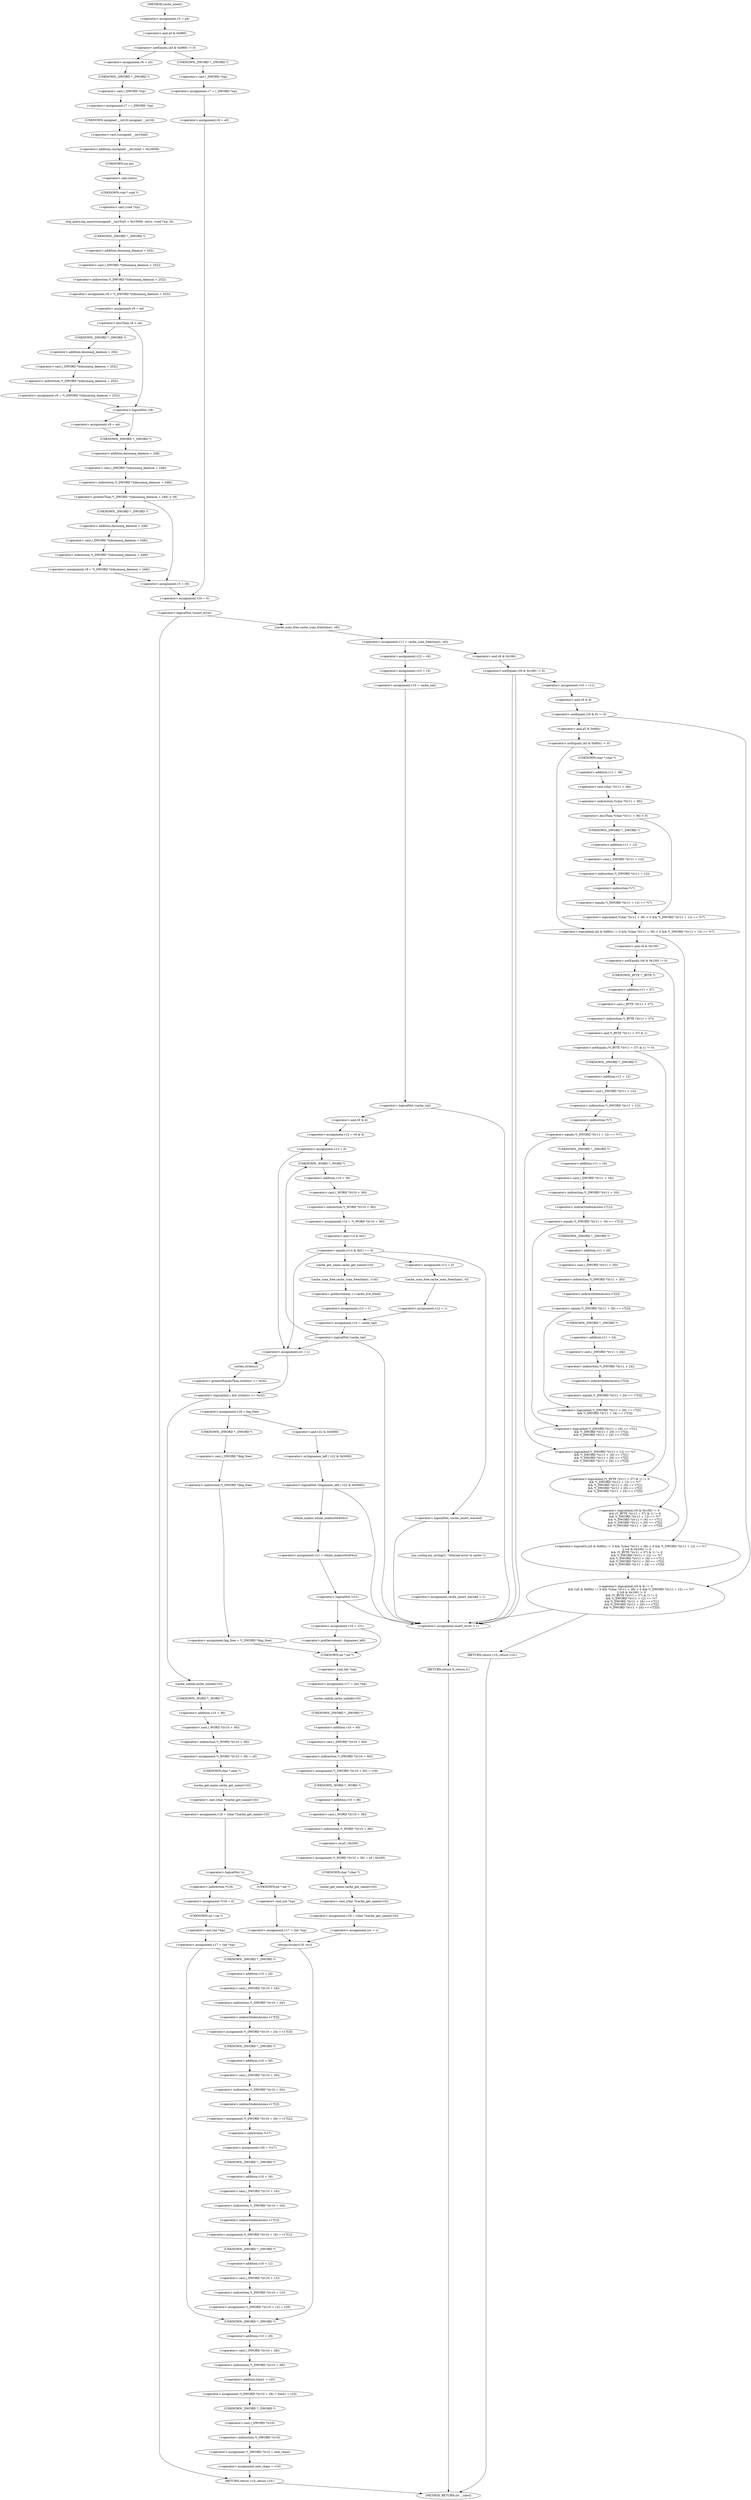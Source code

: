 digraph cache_insert {  
"1000144" [label = "(<operator>.assignment,v5 = a4)" ]
"1000148" [label = "(<operator>.notEquals,(a5 & 0x980) != 0)" ]
"1000149" [label = "(<operator>.and,a5 & 0x980)" ]
"1000154" [label = "(<operator>.assignment,v6 = a5)" ]
"1000157" [label = "(<operator>.assignment,v7 = (_DWORD *)cp)" ]
"1000159" [label = "(<operator>.cast,(_DWORD *)cp)" ]
"1000160" [label = "(UNKNOWN,_DWORD *,_DWORD *)" ]
"1000162" [label = "(log_query,log_query((unsigned __int16)a5 + 0x10000, (int)s, (void *)cp, 0))" ]
"1000163" [label = "(<operator>.addition,(unsigned __int16)a5 + 0x10000)" ]
"1000164" [label = "(<operator>.cast,(unsigned __int16)a5)" ]
"1000165" [label = "(UNKNOWN,unsigned __int16,unsigned __int16)" ]
"1000168" [label = "(<operator>.cast,(int)s)" ]
"1000169" [label = "(UNKNOWN,int,int)" ]
"1000171" [label = "(<operator>.cast,(void *)cp)" ]
"1000172" [label = "(UNKNOWN,void *,void *)" ]
"1000175" [label = "(<operator>.assignment,v8 = *(_DWORD *)(dnsmasq_daemon + 252))" ]
"1000177" [label = "(<operator>.indirection,*(_DWORD *)(dnsmasq_daemon + 252))" ]
"1000178" [label = "(<operator>.cast,(_DWORD *)(dnsmasq_daemon + 252))" ]
"1000179" [label = "(UNKNOWN,_DWORD *,_DWORD *)" ]
"1000180" [label = "(<operator>.addition,dnsmasq_daemon + 252)" ]
"1000183" [label = "(<operator>.assignment,v9 = a4)" ]
"1000187" [label = "(<operator>.lessThan,v8 < a4)" ]
"1000190" [label = "(<operator>.assignment,v9 = *(_DWORD *)(dnsmasq_daemon + 252))" ]
"1000192" [label = "(<operator>.indirection,*(_DWORD *)(dnsmasq_daemon + 252))" ]
"1000193" [label = "(<operator>.cast,(_DWORD *)(dnsmasq_daemon + 252))" ]
"1000194" [label = "(UNKNOWN,_DWORD *,_DWORD *)" ]
"1000195" [label = "(<operator>.addition,dnsmasq_daemon + 252)" ]
"1000199" [label = "(<operator>.logicalNot,!v8)" ]
"1000201" [label = "(<operator>.assignment,v9 = a4)" ]
"1000205" [label = "(<operator>.greaterThan,*(_DWORD *)(dnsmasq_daemon + 248) > v9)" ]
"1000206" [label = "(<operator>.indirection,*(_DWORD *)(dnsmasq_daemon + 248))" ]
"1000207" [label = "(<operator>.cast,(_DWORD *)(dnsmasq_daemon + 248))" ]
"1000208" [label = "(UNKNOWN,_DWORD *,_DWORD *)" ]
"1000209" [label = "(<operator>.addition,dnsmasq_daemon + 248)" ]
"1000213" [label = "(<operator>.assignment,v9 = *(_DWORD *)(dnsmasq_daemon + 248))" ]
"1000215" [label = "(<operator>.indirection,*(_DWORD *)(dnsmasq_daemon + 248))" ]
"1000216" [label = "(<operator>.cast,(_DWORD *)(dnsmasq_daemon + 248))" ]
"1000217" [label = "(UNKNOWN,_DWORD *,_DWORD *)" ]
"1000218" [label = "(<operator>.addition,dnsmasq_daemon + 248)" ]
"1000221" [label = "(<operator>.assignment,v5 = v9)" ]
"1000226" [label = "(<operator>.assignment,v7 = (_DWORD *)cp)" ]
"1000228" [label = "(<operator>.cast,(_DWORD *)cp)" ]
"1000229" [label = "(UNKNOWN,_DWORD *,_DWORD *)" ]
"1000231" [label = "(<operator>.assignment,v6 = a5)" ]
"1000234" [label = "(<operator>.assignment,v10 = 0)" ]
"1000238" [label = "(<operator>.logicalNot,!insert_error)" ]
"1000241" [label = "(<operator>.assignment,v11 = cache_scan_free(time1, v6))" ]
"1000243" [label = "(cache_scan_free,cache_scan_free(time1, v6))" ]
"1000250" [label = "(<operator>.notEquals,(v6 & 0x180) != 0)" ]
"1000251" [label = "(<operator>.and,v6 & 0x180)" ]
"1000259" [label = "(<operator>.assignment,v10 = v11)" ]
"1000263" [label = "(<operator>.logicalAnd,(v6 & 8) != 0\n            && ((a5 & 0x80u) != 0 && *(char *)(v11 + 36) < 0 && *(_DWORD *)(v11 + 12) == *v7\n             || (v6 & 0x100) != 0\n             && (*(_BYTE *)(v11 + 37) & 1) != 0\n             && *(_DWORD *)(v11 + 12) == *v7\n             && *(_DWORD *)(v11 + 16) == v7[1]\n             && *(_DWORD *)(v11 + 20) == v7[2]\n             && *(_DWORD *)(v11 + 24) == v7[3]))" ]
"1000264" [label = "(<operator>.notEquals,(v6 & 8) != 0)" ]
"1000265" [label = "(<operator>.and,v6 & 8)" ]
"1000269" [label = "(<operator>.logicalOr,(a5 & 0x80u) != 0 && *(char *)(v11 + 36) < 0 && *(_DWORD *)(v11 + 12) == *v7\n             || (v6 & 0x100) != 0\n             && (*(_BYTE *)(v11 + 37) & 1) != 0\n             && *(_DWORD *)(v11 + 12) == *v7\n             && *(_DWORD *)(v11 + 16) == v7[1]\n             && *(_DWORD *)(v11 + 20) == v7[2]\n             && *(_DWORD *)(v11 + 24) == v7[3])" ]
"1000270" [label = "(<operator>.logicalAnd,(a5 & 0x80u) != 0 && *(char *)(v11 + 36) < 0 && *(_DWORD *)(v11 + 12) == *v7)" ]
"1000271" [label = "(<operator>.notEquals,(a5 & 0x80u) != 0)" ]
"1000272" [label = "(<operator>.and,a5 & 0x80u)" ]
"1000276" [label = "(<operator>.logicalAnd,*(char *)(v11 + 36) < 0 && *(_DWORD *)(v11 + 12) == *v7)" ]
"1000277" [label = "(<operator>.lessThan,*(char *)(v11 + 36) < 0)" ]
"1000278" [label = "(<operator>.indirection,*(char *)(v11 + 36))" ]
"1000279" [label = "(<operator>.cast,(char *)(v11 + 36))" ]
"1000280" [label = "(UNKNOWN,char *,char *)" ]
"1000281" [label = "(<operator>.addition,v11 + 36)" ]
"1000285" [label = "(<operator>.equals,*(_DWORD *)(v11 + 12) == *v7)" ]
"1000286" [label = "(<operator>.indirection,*(_DWORD *)(v11 + 12))" ]
"1000287" [label = "(<operator>.cast,(_DWORD *)(v11 + 12))" ]
"1000288" [label = "(UNKNOWN,_DWORD *,_DWORD *)" ]
"1000289" [label = "(<operator>.addition,v11 + 12)" ]
"1000292" [label = "(<operator>.indirection,*v7)" ]
"1000294" [label = "(<operator>.logicalAnd,(v6 & 0x100) != 0\n             && (*(_BYTE *)(v11 + 37) & 1) != 0\n             && *(_DWORD *)(v11 + 12) == *v7\n             && *(_DWORD *)(v11 + 16) == v7[1]\n             && *(_DWORD *)(v11 + 20) == v7[2]\n             && *(_DWORD *)(v11 + 24) == v7[3])" ]
"1000295" [label = "(<operator>.notEquals,(v6 & 0x100) != 0)" ]
"1000296" [label = "(<operator>.and,v6 & 0x100)" ]
"1000300" [label = "(<operator>.logicalAnd,(*(_BYTE *)(v11 + 37) & 1) != 0\n             && *(_DWORD *)(v11 + 12) == *v7\n             && *(_DWORD *)(v11 + 16) == v7[1]\n             && *(_DWORD *)(v11 + 20) == v7[2]\n             && *(_DWORD *)(v11 + 24) == v7[3])" ]
"1000301" [label = "(<operator>.notEquals,(*(_BYTE *)(v11 + 37) & 1) != 0)" ]
"1000302" [label = "(<operator>.and,*(_BYTE *)(v11 + 37) & 1)" ]
"1000303" [label = "(<operator>.indirection,*(_BYTE *)(v11 + 37))" ]
"1000304" [label = "(<operator>.cast,(_BYTE *)(v11 + 37))" ]
"1000305" [label = "(UNKNOWN,_BYTE *,_BYTE *)" ]
"1000306" [label = "(<operator>.addition,v11 + 37)" ]
"1000311" [label = "(<operator>.logicalAnd,*(_DWORD *)(v11 + 12) == *v7\n             && *(_DWORD *)(v11 + 16) == v7[1]\n             && *(_DWORD *)(v11 + 20) == v7[2]\n             && *(_DWORD *)(v11 + 24) == v7[3])" ]
"1000312" [label = "(<operator>.equals,*(_DWORD *)(v11 + 12) == *v7)" ]
"1000313" [label = "(<operator>.indirection,*(_DWORD *)(v11 + 12))" ]
"1000314" [label = "(<operator>.cast,(_DWORD *)(v11 + 12))" ]
"1000315" [label = "(UNKNOWN,_DWORD *,_DWORD *)" ]
"1000316" [label = "(<operator>.addition,v11 + 12)" ]
"1000319" [label = "(<operator>.indirection,*v7)" ]
"1000321" [label = "(<operator>.logicalAnd,*(_DWORD *)(v11 + 16) == v7[1]\n             && *(_DWORD *)(v11 + 20) == v7[2]\n             && *(_DWORD *)(v11 + 24) == v7[3])" ]
"1000322" [label = "(<operator>.equals,*(_DWORD *)(v11 + 16) == v7[1])" ]
"1000323" [label = "(<operator>.indirection,*(_DWORD *)(v11 + 16))" ]
"1000324" [label = "(<operator>.cast,(_DWORD *)(v11 + 16))" ]
"1000325" [label = "(UNKNOWN,_DWORD *,_DWORD *)" ]
"1000326" [label = "(<operator>.addition,v11 + 16)" ]
"1000329" [label = "(<operator>.indirectIndexAccess,v7[1])" ]
"1000332" [label = "(<operator>.logicalAnd,*(_DWORD *)(v11 + 20) == v7[2]\n             && *(_DWORD *)(v11 + 24) == v7[3])" ]
"1000333" [label = "(<operator>.equals,*(_DWORD *)(v11 + 20) == v7[2])" ]
"1000334" [label = "(<operator>.indirection,*(_DWORD *)(v11 + 20))" ]
"1000335" [label = "(<operator>.cast,(_DWORD *)(v11 + 20))" ]
"1000336" [label = "(UNKNOWN,_DWORD *,_DWORD *)" ]
"1000337" [label = "(<operator>.addition,v11 + 20)" ]
"1000340" [label = "(<operator>.indirectIndexAccess,v7[2])" ]
"1000343" [label = "(<operator>.equals,*(_DWORD *)(v11 + 24) == v7[3])" ]
"1000344" [label = "(<operator>.indirection,*(_DWORD *)(v11 + 24))" ]
"1000345" [label = "(<operator>.cast,(_DWORD *)(v11 + 24))" ]
"1000346" [label = "(UNKNOWN,_DWORD *,_DWORD *)" ]
"1000347" [label = "(<operator>.addition,v11 + 24)" ]
"1000350" [label = "(<operator>.indirectIndexAccess,v7[3])" ]
"1000354" [label = "(RETURN,return v10;,return v10;)" ]
"1000357" [label = "(<operator>.assignment,insert_error = 1)" ]
"1000360" [label = "(RETURN,return 0;,return 0;)" ]
"1000362" [label = "(<operator>.assignment,v22 = v6)" ]
"1000365" [label = "(<operator>.assignment,v23 = v5)" ]
"1000368" [label = "(<operator>.assignment,v10 = cache_tail)" ]
"1000372" [label = "(<operator>.logicalNot,!cache_tail)" ]
"1000375" [label = "(<operator>.assignment,v12 = v6 & 4)" ]
"1000377" [label = "(<operator>.and,v6 & 4)" ]
"1000380" [label = "(<operator>.assignment,v13 = 0)" ]
"1000386" [label = "(<operator>.assignment,v14 = *(_WORD *)(v10 + 36))" ]
"1000388" [label = "(<operator>.indirection,*(_WORD *)(v10 + 36))" ]
"1000389" [label = "(<operator>.cast,(_WORD *)(v10 + 36))" ]
"1000390" [label = "(UNKNOWN,_WORD *,_WORD *)" ]
"1000391" [label = "(<operator>.addition,v10 + 36)" ]
"1000395" [label = "(<operator>.equals,(v14 & 0xC) == 0)" ]
"1000396" [label = "(<operator>.and,v14 & 0xC)" ]
"1000405" [label = "(<operator>.logicalNot,!cache_insert_warned)" ]
"1000408" [label = "(my_syslog,my_syslog(3, \"Internal error in cache.\"))" ]
"1000411" [label = "(<operator>.assignment,cache_insert_warned = 1)" ]
"1000418" [label = "(cache_get_name,cache_get_name(v10))" ]
"1000420" [label = "(cache_scan_free,cache_scan_free(time1, v14))" ]
"1000423" [label = "(<operator>.preIncrement,++cache_live_freed)" ]
"1000425" [label = "(<operator>.assignment,v13 = 1)" ]
"1000430" [label = "(<operator>.assignment,v13 = 0)" ]
"1000433" [label = "(cache_scan_free,cache_scan_free(time1, 0))" ]
"1000436" [label = "(<operator>.assignment,v12 = 1)" ]
"1000439" [label = "(<operator>.assignment,v10 = cache_tail)" ]
"1000443" [label = "(<operator>.logicalNot,!cache_tail)" ]
"1000446" [label = "(<operator>.assignment,src = s)" ]
"1000450" [label = "(<operator>.logicalAnd,s && strlen(s) >= 0x32)" ]
"1000452" [label = "(<operator>.greaterEqualsThan,strlen(s) >= 0x32)" ]
"1000453" [label = "(strlen,strlen(s))" ]
"1000457" [label = "(<operator>.assignment,v16 = big_free)" ]
"1000463" [label = "(<operator>.assignment,big_free = *(_DWORD *)big_free)" ]
"1000465" [label = "(<operator>.indirection,*(_DWORD *)big_free)" ]
"1000466" [label = "(<operator>.cast,(_DWORD *)big_free)" ]
"1000467" [label = "(UNKNOWN,_DWORD *,_DWORD *)" ]
"1000472" [label = "(<operator>.logicalNot,!(bignames_left | v22 & 0x5000))" ]
"1000473" [label = "(<operator>.or,bignames_left | v22 & 0x5000)" ]
"1000475" [label = "(<operator>.and,v22 & 0x5000)" ]
"1000479" [label = "(<operator>.assignment,v21 = whine_malloc(0x404u))" ]
"1000481" [label = "(whine_malloc,whine_malloc(0x404u))" ]
"1000484" [label = "(<operator>.logicalNot,!v21)" ]
"1000487" [label = "(<operator>.assignment,v16 = v21)" ]
"1000492" [label = "(<operator>.preDecrement,--bignames_left)" ]
"1000494" [label = "(<operator>.assignment,v17 = (int *)cp)" ]
"1000496" [label = "(<operator>.cast,(int *)cp)" ]
"1000497" [label = "(UNKNOWN,int *,int *)" ]
"1000499" [label = "(cache_unlink,cache_unlink(v10))" ]
"1000501" [label = "(<operator>.assignment,*(_DWORD *)(v10 + 40) = v16)" ]
"1000502" [label = "(<operator>.indirection,*(_DWORD *)(v10 + 40))" ]
"1000503" [label = "(<operator>.cast,(_DWORD *)(v10 + 40))" ]
"1000504" [label = "(UNKNOWN,_DWORD *,_DWORD *)" ]
"1000505" [label = "(<operator>.addition,v10 + 40)" ]
"1000509" [label = "(<operator>.assignment,*(_WORD *)(v10 + 36) = a5 | 0x200)" ]
"1000510" [label = "(<operator>.indirection,*(_WORD *)(v10 + 36))" ]
"1000511" [label = "(<operator>.cast,(_WORD *)(v10 + 36))" ]
"1000512" [label = "(UNKNOWN,_WORD *,_WORD *)" ]
"1000513" [label = "(<operator>.addition,v10 + 36)" ]
"1000516" [label = "(<operator>.or,a5 | 0x200)" ]
"1000519" [label = "(<operator>.assignment,v18 = (char *)cache_get_name(v10))" ]
"1000521" [label = "(<operator>.cast,(char *)cache_get_name(v10))" ]
"1000522" [label = "(UNKNOWN,char *,char *)" ]
"1000523" [label = "(cache_get_name,cache_get_name(v10))" ]
"1000525" [label = "(<operator>.assignment,src = s)" ]
"1000530" [label = "(cache_unlink,cache_unlink(v10))" ]
"1000532" [label = "(<operator>.assignment,*(_WORD *)(v10 + 36) = a5)" ]
"1000533" [label = "(<operator>.indirection,*(_WORD *)(v10 + 36))" ]
"1000534" [label = "(<operator>.cast,(_WORD *)(v10 + 36))" ]
"1000535" [label = "(UNKNOWN,_WORD *,_WORD *)" ]
"1000536" [label = "(<operator>.addition,v10 + 36)" ]
"1000540" [label = "(<operator>.assignment,v18 = (char *)cache_get_name(v10))" ]
"1000542" [label = "(<operator>.cast,(char *)cache_get_name(v10))" ]
"1000543" [label = "(UNKNOWN,char *,char *)" ]
"1000544" [label = "(cache_get_name,cache_get_name(v10))" ]
"1000547" [label = "(<operator>.logicalNot,!s)" ]
"1000550" [label = "(<operator>.assignment,*v18 = 0)" ]
"1000551" [label = "(<operator>.indirection,*v18)" ]
"1000554" [label = "(<operator>.assignment,v17 = (int *)cp)" ]
"1000556" [label = "(<operator>.cast,(int *)cp)" ]
"1000557" [label = "(UNKNOWN,int *,int *)" ]
"1000560" [label = "(<operator>.assignment,v17 = (int *)cp)" ]
"1000562" [label = "(<operator>.cast,(int *)cp)" ]
"1000563" [label = "(UNKNOWN,int *,int *)" ]
"1000565" [label = "(strcpy,strcpy(v18, src))" ]
"1000572" [label = "(<operator>.assignment,*(_DWORD *)(v10 + 24) = v17[3])" ]
"1000573" [label = "(<operator>.indirection,*(_DWORD *)(v10 + 24))" ]
"1000574" [label = "(<operator>.cast,(_DWORD *)(v10 + 24))" ]
"1000575" [label = "(UNKNOWN,_DWORD *,_DWORD *)" ]
"1000576" [label = "(<operator>.addition,v10 + 24)" ]
"1000579" [label = "(<operator>.indirectIndexAccess,v17[3])" ]
"1000582" [label = "(<operator>.assignment,*(_DWORD *)(v10 + 20) = v17[2])" ]
"1000583" [label = "(<operator>.indirection,*(_DWORD *)(v10 + 20))" ]
"1000584" [label = "(<operator>.cast,(_DWORD *)(v10 + 20))" ]
"1000585" [label = "(UNKNOWN,_DWORD *,_DWORD *)" ]
"1000586" [label = "(<operator>.addition,v10 + 20)" ]
"1000589" [label = "(<operator>.indirectIndexAccess,v17[2])" ]
"1000592" [label = "(<operator>.assignment,v20 = *v17)" ]
"1000594" [label = "(<operator>.indirection,*v17)" ]
"1000596" [label = "(<operator>.assignment,*(_DWORD *)(v10 + 16) = v17[1])" ]
"1000597" [label = "(<operator>.indirection,*(_DWORD *)(v10 + 16))" ]
"1000598" [label = "(<operator>.cast,(_DWORD *)(v10 + 16))" ]
"1000599" [label = "(UNKNOWN,_DWORD *,_DWORD *)" ]
"1000600" [label = "(<operator>.addition,v10 + 16)" ]
"1000603" [label = "(<operator>.indirectIndexAccess,v17[1])" ]
"1000606" [label = "(<operator>.assignment,*(_DWORD *)(v10 + 12) = v20)" ]
"1000607" [label = "(<operator>.indirection,*(_DWORD *)(v10 + 12))" ]
"1000608" [label = "(<operator>.cast,(_DWORD *)(v10 + 12))" ]
"1000609" [label = "(UNKNOWN,_DWORD *,_DWORD *)" ]
"1000610" [label = "(<operator>.addition,v10 + 12)" ]
"1000614" [label = "(<operator>.assignment,*(_DWORD *)(v10 + 28) = time1 + v23)" ]
"1000615" [label = "(<operator>.indirection,*(_DWORD *)(v10 + 28))" ]
"1000616" [label = "(<operator>.cast,(_DWORD *)(v10 + 28))" ]
"1000617" [label = "(UNKNOWN,_DWORD *,_DWORD *)" ]
"1000618" [label = "(<operator>.addition,v10 + 28)" ]
"1000621" [label = "(<operator>.addition,time1 + v23)" ]
"1000624" [label = "(<operator>.assignment,*(_DWORD *)v10 = new_chain)" ]
"1000625" [label = "(<operator>.indirection,*(_DWORD *)v10)" ]
"1000626" [label = "(<operator>.cast,(_DWORD *)v10)" ]
"1000627" [label = "(UNKNOWN,_DWORD *,_DWORD *)" ]
"1000630" [label = "(<operator>.assignment,new_chain = v10)" ]
"1000633" [label = "(RETURN,return v10;,return v10;)" ]
"1000119" [label = "(METHOD,cache_insert)" ]
"1000635" [label = "(METHOD_RETURN,int __cdecl)" ]
  "1000144" -> "1000149" 
  "1000148" -> "1000154" 
  "1000148" -> "1000229" 
  "1000149" -> "1000148" 
  "1000154" -> "1000160" 
  "1000157" -> "1000165" 
  "1000159" -> "1000157" 
  "1000160" -> "1000159" 
  "1000162" -> "1000179" 
  "1000163" -> "1000169" 
  "1000164" -> "1000163" 
  "1000165" -> "1000164" 
  "1000168" -> "1000172" 
  "1000169" -> "1000168" 
  "1000171" -> "1000162" 
  "1000172" -> "1000171" 
  "1000175" -> "1000183" 
  "1000177" -> "1000175" 
  "1000178" -> "1000177" 
  "1000179" -> "1000180" 
  "1000180" -> "1000178" 
  "1000183" -> "1000187" 
  "1000187" -> "1000194" 
  "1000187" -> "1000199" 
  "1000190" -> "1000199" 
  "1000192" -> "1000190" 
  "1000193" -> "1000192" 
  "1000194" -> "1000195" 
  "1000195" -> "1000193" 
  "1000199" -> "1000208" 
  "1000199" -> "1000201" 
  "1000201" -> "1000208" 
  "1000205" -> "1000217" 
  "1000205" -> "1000221" 
  "1000206" -> "1000205" 
  "1000207" -> "1000206" 
  "1000208" -> "1000209" 
  "1000209" -> "1000207" 
  "1000213" -> "1000221" 
  "1000215" -> "1000213" 
  "1000216" -> "1000215" 
  "1000217" -> "1000218" 
  "1000218" -> "1000216" 
  "1000221" -> "1000234" 
  "1000226" -> "1000231" 
  "1000228" -> "1000226" 
  "1000229" -> "1000228" 
  "1000231" -> "1000234" 
  "1000234" -> "1000238" 
  "1000238" -> "1000243" 
  "1000238" -> "1000633" 
  "1000241" -> "1000251" 
  "1000241" -> "1000362" 
  "1000243" -> "1000241" 
  "1000250" -> "1000259" 
  "1000250" -> "1000357" 
  "1000250" -> "1000357" 
  "1000251" -> "1000250" 
  "1000259" -> "1000265" 
  "1000263" -> "1000354" 
  "1000263" -> "1000357" 
  "1000264" -> "1000263" 
  "1000264" -> "1000272" 
  "1000265" -> "1000264" 
  "1000269" -> "1000263" 
  "1000270" -> "1000269" 
  "1000270" -> "1000296" 
  "1000271" -> "1000280" 
  "1000271" -> "1000270" 
  "1000272" -> "1000271" 
  "1000276" -> "1000270" 
  "1000277" -> "1000288" 
  "1000277" -> "1000276" 
  "1000278" -> "1000277" 
  "1000279" -> "1000278" 
  "1000280" -> "1000281" 
  "1000281" -> "1000279" 
  "1000285" -> "1000276" 
  "1000286" -> "1000292" 
  "1000287" -> "1000286" 
  "1000288" -> "1000289" 
  "1000289" -> "1000287" 
  "1000292" -> "1000285" 
  "1000294" -> "1000269" 
  "1000295" -> "1000305" 
  "1000295" -> "1000294" 
  "1000296" -> "1000295" 
  "1000300" -> "1000294" 
  "1000301" -> "1000315" 
  "1000301" -> "1000300" 
  "1000302" -> "1000301" 
  "1000303" -> "1000302" 
  "1000304" -> "1000303" 
  "1000305" -> "1000306" 
  "1000306" -> "1000304" 
  "1000311" -> "1000300" 
  "1000312" -> "1000325" 
  "1000312" -> "1000311" 
  "1000313" -> "1000319" 
  "1000314" -> "1000313" 
  "1000315" -> "1000316" 
  "1000316" -> "1000314" 
  "1000319" -> "1000312" 
  "1000321" -> "1000311" 
  "1000322" -> "1000336" 
  "1000322" -> "1000321" 
  "1000323" -> "1000329" 
  "1000324" -> "1000323" 
  "1000325" -> "1000326" 
  "1000326" -> "1000324" 
  "1000329" -> "1000322" 
  "1000332" -> "1000321" 
  "1000333" -> "1000346" 
  "1000333" -> "1000332" 
  "1000334" -> "1000340" 
  "1000335" -> "1000334" 
  "1000336" -> "1000337" 
  "1000337" -> "1000335" 
  "1000340" -> "1000333" 
  "1000343" -> "1000332" 
  "1000344" -> "1000350" 
  "1000345" -> "1000344" 
  "1000346" -> "1000347" 
  "1000347" -> "1000345" 
  "1000350" -> "1000343" 
  "1000354" -> "1000635" 
  "1000357" -> "1000360" 
  "1000360" -> "1000635" 
  "1000362" -> "1000365" 
  "1000365" -> "1000368" 
  "1000368" -> "1000372" 
  "1000372" -> "1000357" 
  "1000372" -> "1000377" 
  "1000375" -> "1000380" 
  "1000377" -> "1000375" 
  "1000380" -> "1000390" 
  "1000380" -> "1000446" 
  "1000386" -> "1000396" 
  "1000388" -> "1000386" 
  "1000389" -> "1000388" 
  "1000390" -> "1000391" 
  "1000391" -> "1000389" 
  "1000395" -> "1000446" 
  "1000395" -> "1000405" 
  "1000395" -> "1000418" 
  "1000395" -> "1000430" 
  "1000396" -> "1000395" 
  "1000405" -> "1000408" 
  "1000405" -> "1000357" 
  "1000408" -> "1000411" 
  "1000411" -> "1000357" 
  "1000418" -> "1000420" 
  "1000420" -> "1000423" 
  "1000423" -> "1000425" 
  "1000425" -> "1000439" 
  "1000430" -> "1000433" 
  "1000433" -> "1000436" 
  "1000436" -> "1000439" 
  "1000439" -> "1000443" 
  "1000443" -> "1000390" 
  "1000443" -> "1000446" 
  "1000443" -> "1000357" 
  "1000446" -> "1000450" 
  "1000446" -> "1000453" 
  "1000450" -> "1000457" 
  "1000450" -> "1000530" 
  "1000452" -> "1000450" 
  "1000453" -> "1000452" 
  "1000457" -> "1000467" 
  "1000457" -> "1000475" 
  "1000463" -> "1000497" 
  "1000465" -> "1000463" 
  "1000466" -> "1000465" 
  "1000467" -> "1000466" 
  "1000472" -> "1000357" 
  "1000472" -> "1000481" 
  "1000473" -> "1000472" 
  "1000475" -> "1000473" 
  "1000479" -> "1000484" 
  "1000481" -> "1000479" 
  "1000484" -> "1000357" 
  "1000484" -> "1000487" 
  "1000487" -> "1000492" 
  "1000487" -> "1000497" 
  "1000492" -> "1000497" 
  "1000494" -> "1000499" 
  "1000496" -> "1000494" 
  "1000497" -> "1000496" 
  "1000499" -> "1000504" 
  "1000501" -> "1000512" 
  "1000502" -> "1000501" 
  "1000503" -> "1000502" 
  "1000504" -> "1000505" 
  "1000505" -> "1000503" 
  "1000509" -> "1000522" 
  "1000510" -> "1000516" 
  "1000511" -> "1000510" 
  "1000512" -> "1000513" 
  "1000513" -> "1000511" 
  "1000516" -> "1000509" 
  "1000519" -> "1000525" 
  "1000521" -> "1000519" 
  "1000522" -> "1000523" 
  "1000523" -> "1000521" 
  "1000525" -> "1000565" 
  "1000530" -> "1000535" 
  "1000532" -> "1000543" 
  "1000533" -> "1000532" 
  "1000534" -> "1000533" 
  "1000535" -> "1000536" 
  "1000536" -> "1000534" 
  "1000540" -> "1000547" 
  "1000542" -> "1000540" 
  "1000543" -> "1000544" 
  "1000544" -> "1000542" 
  "1000547" -> "1000551" 
  "1000547" -> "1000563" 
  "1000550" -> "1000557" 
  "1000551" -> "1000550" 
  "1000554" -> "1000575" 
  "1000554" -> "1000617" 
  "1000556" -> "1000554" 
  "1000557" -> "1000556" 
  "1000560" -> "1000565" 
  "1000562" -> "1000560" 
  "1000563" -> "1000562" 
  "1000565" -> "1000575" 
  "1000565" -> "1000617" 
  "1000572" -> "1000585" 
  "1000573" -> "1000579" 
  "1000574" -> "1000573" 
  "1000575" -> "1000576" 
  "1000576" -> "1000574" 
  "1000579" -> "1000572" 
  "1000582" -> "1000594" 
  "1000583" -> "1000589" 
  "1000584" -> "1000583" 
  "1000585" -> "1000586" 
  "1000586" -> "1000584" 
  "1000589" -> "1000582" 
  "1000592" -> "1000599" 
  "1000594" -> "1000592" 
  "1000596" -> "1000609" 
  "1000597" -> "1000603" 
  "1000598" -> "1000597" 
  "1000599" -> "1000600" 
  "1000600" -> "1000598" 
  "1000603" -> "1000596" 
  "1000606" -> "1000617" 
  "1000607" -> "1000606" 
  "1000608" -> "1000607" 
  "1000609" -> "1000610" 
  "1000610" -> "1000608" 
  "1000614" -> "1000627" 
  "1000615" -> "1000621" 
  "1000616" -> "1000615" 
  "1000617" -> "1000618" 
  "1000618" -> "1000616" 
  "1000621" -> "1000614" 
  "1000624" -> "1000630" 
  "1000625" -> "1000624" 
  "1000626" -> "1000625" 
  "1000627" -> "1000626" 
  "1000630" -> "1000633" 
  "1000633" -> "1000635" 
  "1000119" -> "1000144" 
}
